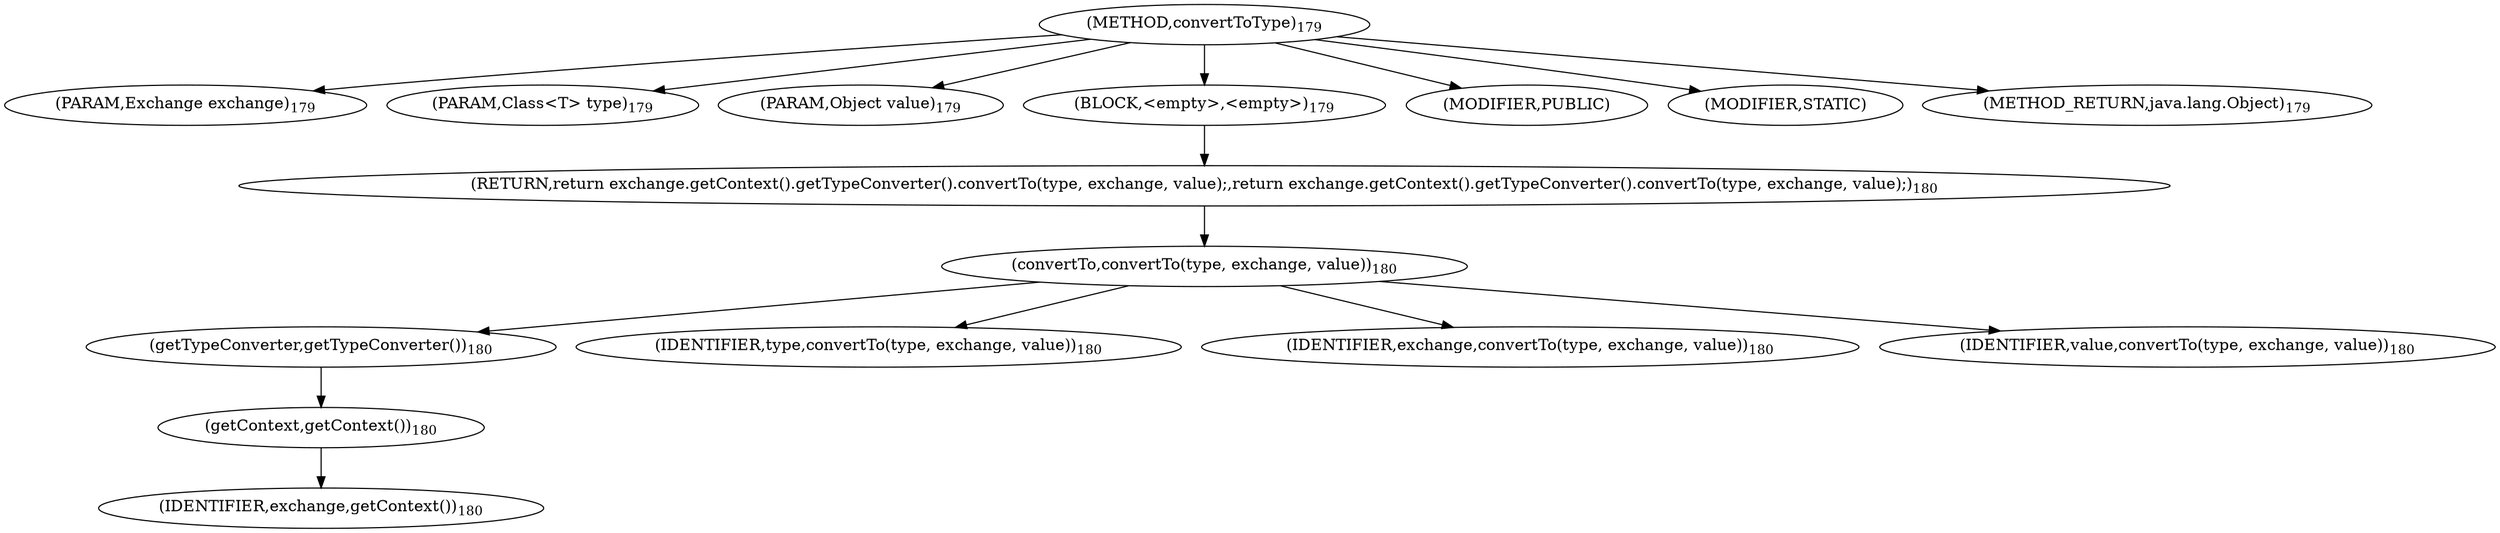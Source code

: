 digraph "convertToType" {  
"327" [label = <(METHOD,convertToType)<SUB>179</SUB>> ]
"328" [label = <(PARAM,Exchange exchange)<SUB>179</SUB>> ]
"329" [label = <(PARAM,Class&lt;T&gt; type)<SUB>179</SUB>> ]
"330" [label = <(PARAM,Object value)<SUB>179</SUB>> ]
"331" [label = <(BLOCK,&lt;empty&gt;,&lt;empty&gt;)<SUB>179</SUB>> ]
"332" [label = <(RETURN,return exchange.getContext().getTypeConverter().convertTo(type, exchange, value);,return exchange.getContext().getTypeConverter().convertTo(type, exchange, value);)<SUB>180</SUB>> ]
"333" [label = <(convertTo,convertTo(type, exchange, value))<SUB>180</SUB>> ]
"334" [label = <(getTypeConverter,getTypeConverter())<SUB>180</SUB>> ]
"335" [label = <(getContext,getContext())<SUB>180</SUB>> ]
"336" [label = <(IDENTIFIER,exchange,getContext())<SUB>180</SUB>> ]
"337" [label = <(IDENTIFIER,type,convertTo(type, exchange, value))<SUB>180</SUB>> ]
"338" [label = <(IDENTIFIER,exchange,convertTo(type, exchange, value))<SUB>180</SUB>> ]
"339" [label = <(IDENTIFIER,value,convertTo(type, exchange, value))<SUB>180</SUB>> ]
"340" [label = <(MODIFIER,PUBLIC)> ]
"341" [label = <(MODIFIER,STATIC)> ]
"342" [label = <(METHOD_RETURN,java.lang.Object)<SUB>179</SUB>> ]
  "327" -> "328" 
  "327" -> "329" 
  "327" -> "330" 
  "327" -> "331" 
  "327" -> "340" 
  "327" -> "341" 
  "327" -> "342" 
  "331" -> "332" 
  "332" -> "333" 
  "333" -> "334" 
  "333" -> "337" 
  "333" -> "338" 
  "333" -> "339" 
  "334" -> "335" 
  "335" -> "336" 
}
